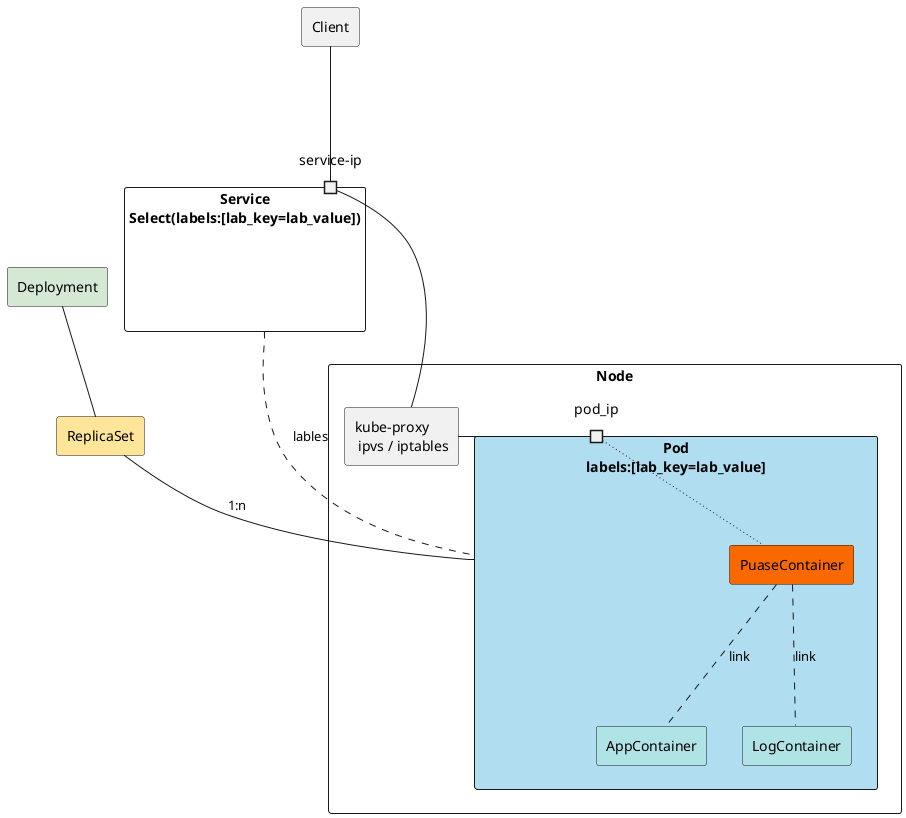 @startuml

rectangle "Client"
rectangle "Service\nSelect(labels:[lab_key=lab_value])" as Service {
port "service-ip"
}

rectangle "Deployment" #D5E8D4
rectangle "ReplicaSet" #FFE599

rectangle Node {
rectangle "Pod\nlabels:[lab_key=lab_value]" as Pod #B1DDF0 {
rectangle "PuaseContainer" #FA6800
rectangle "AppContainer" #B0E3E6
rectangle "LogContainer" #B0E3E6
port "pod_ip"
}
rectangle "kube-proxy\n ipvs / iptables" as KubeProxy
}

"Client" --- "service-ip"
"Service" ... "Pod" :"lables"
"pod_ip" ~~ "PuaseContainer"
"service-ip" - "KubeProxy"
"KubeProxy" - "pod_ip"
"Deployment" -- "ReplicaSet"
"ReplicaSet" -- "Pod" :"1:n"
"PuaseContainer" ... "AppContainer" :link
"PuaseContainer" ... "LogContainer" :link

@enduml